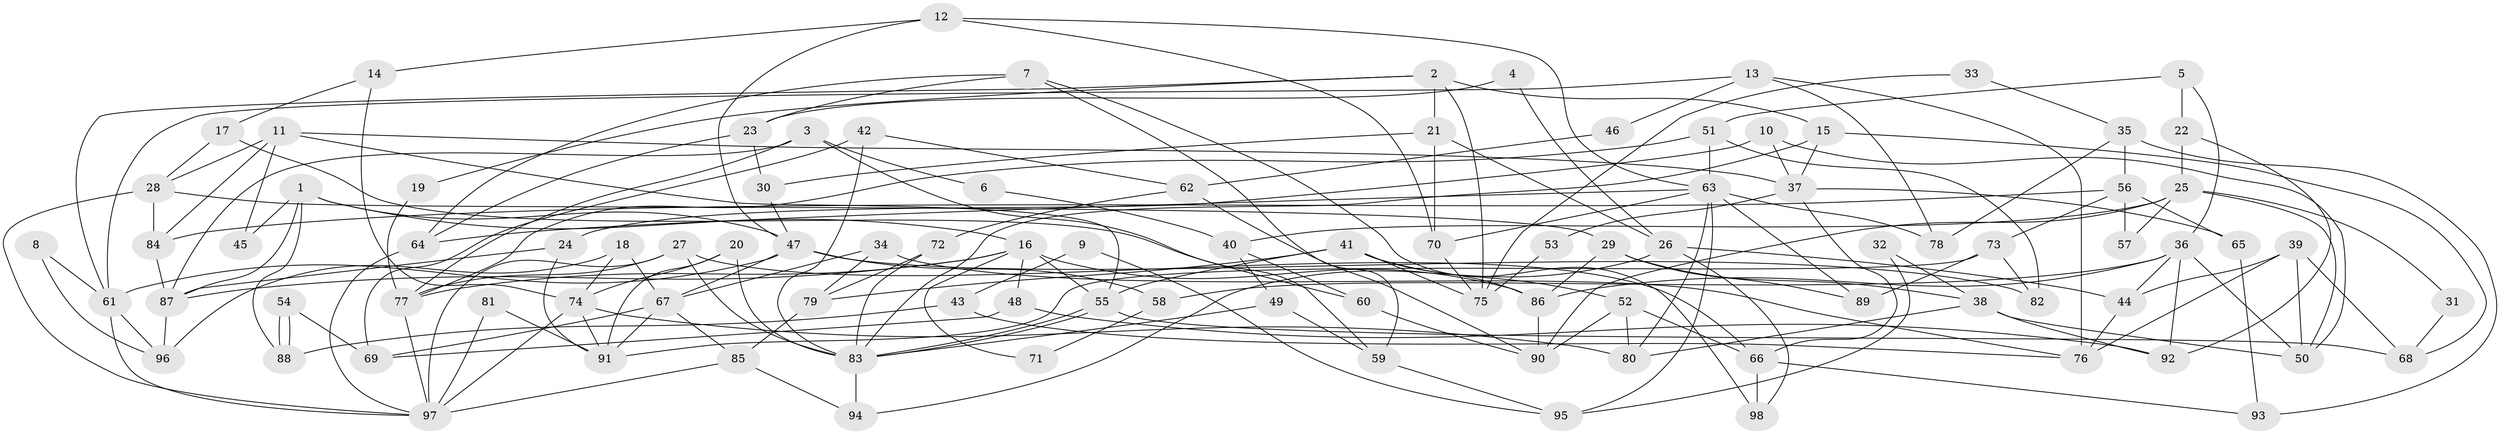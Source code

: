 // Generated by graph-tools (version 1.1) at 2025/11/02/27/25 16:11:19]
// undirected, 98 vertices, 196 edges
graph export_dot {
graph [start="1"]
  node [color=gray90,style=filled];
  1;
  2;
  3;
  4;
  5;
  6;
  7;
  8;
  9;
  10;
  11;
  12;
  13;
  14;
  15;
  16;
  17;
  18;
  19;
  20;
  21;
  22;
  23;
  24;
  25;
  26;
  27;
  28;
  29;
  30;
  31;
  32;
  33;
  34;
  35;
  36;
  37;
  38;
  39;
  40;
  41;
  42;
  43;
  44;
  45;
  46;
  47;
  48;
  49;
  50;
  51;
  52;
  53;
  54;
  55;
  56;
  57;
  58;
  59;
  60;
  61;
  62;
  63;
  64;
  65;
  66;
  67;
  68;
  69;
  70;
  71;
  72;
  73;
  74;
  75;
  76;
  77;
  78;
  79;
  80;
  81;
  82;
  83;
  84;
  85;
  86;
  87;
  88;
  89;
  90;
  91;
  92;
  93;
  94;
  95;
  96;
  97;
  98;
  1 -- 47;
  1 -- 16;
  1 -- 45;
  1 -- 87;
  1 -- 88;
  2 -- 15;
  2 -- 61;
  2 -- 19;
  2 -- 21;
  2 -- 75;
  3 -- 77;
  3 -- 87;
  3 -- 6;
  3 -- 59;
  4 -- 26;
  4 -- 23;
  5 -- 51;
  5 -- 36;
  5 -- 22;
  6 -- 40;
  7 -- 23;
  7 -- 59;
  7 -- 64;
  7 -- 98;
  8 -- 96;
  8 -- 61;
  9 -- 43;
  9 -- 95;
  10 -- 37;
  10 -- 24;
  10 -- 50;
  11 -- 28;
  11 -- 37;
  11 -- 45;
  11 -- 55;
  11 -- 84;
  12 -- 63;
  12 -- 47;
  12 -- 14;
  12 -- 70;
  13 -- 76;
  13 -- 61;
  13 -- 46;
  13 -- 78;
  14 -- 74;
  14 -- 17;
  15 -- 83;
  15 -- 68;
  15 -- 37;
  16 -- 87;
  16 -- 55;
  16 -- 48;
  16 -- 71;
  16 -- 77;
  16 -- 86;
  17 -- 28;
  17 -- 60;
  18 -- 96;
  18 -- 74;
  18 -- 67;
  19 -- 77;
  20 -- 74;
  20 -- 83;
  20 -- 91;
  21 -- 70;
  21 -- 26;
  21 -- 30;
  22 -- 92;
  22 -- 25;
  23 -- 64;
  23 -- 30;
  24 -- 87;
  24 -- 91;
  25 -- 50;
  25 -- 31;
  25 -- 40;
  25 -- 57;
  25 -- 90;
  26 -- 98;
  26 -- 44;
  26 -- 94;
  27 -- 77;
  27 -- 83;
  27 -- 66;
  27 -- 97;
  28 -- 84;
  28 -- 97;
  28 -- 29;
  29 -- 86;
  29 -- 38;
  29 -- 89;
  30 -- 47;
  31 -- 68;
  32 -- 95;
  32 -- 38;
  33 -- 75;
  33 -- 35;
  34 -- 79;
  34 -- 67;
  34 -- 76;
  35 -- 93;
  35 -- 78;
  35 -- 56;
  36 -- 50;
  36 -- 44;
  36 -- 58;
  36 -- 86;
  36 -- 92;
  37 -- 66;
  37 -- 53;
  37 -- 65;
  38 -- 80;
  38 -- 50;
  38 -- 92;
  39 -- 44;
  39 -- 50;
  39 -- 68;
  39 -- 76;
  40 -- 60;
  40 -- 49;
  41 -- 55;
  41 -- 86;
  41 -- 52;
  41 -- 75;
  41 -- 79;
  42 -- 83;
  42 -- 69;
  42 -- 62;
  43 -- 88;
  43 -- 76;
  44 -- 76;
  46 -- 62;
  47 -- 82;
  47 -- 67;
  47 -- 58;
  47 -- 61;
  48 -- 92;
  48 -- 69;
  49 -- 83;
  49 -- 59;
  51 -- 63;
  51 -- 77;
  51 -- 82;
  52 -- 90;
  52 -- 66;
  52 -- 80;
  53 -- 75;
  54 -- 88;
  54 -- 88;
  54 -- 69;
  55 -- 83;
  55 -- 83;
  55 -- 68;
  56 -- 73;
  56 -- 57;
  56 -- 65;
  56 -- 84;
  58 -- 71;
  59 -- 95;
  60 -- 90;
  61 -- 97;
  61 -- 96;
  62 -- 90;
  62 -- 72;
  63 -- 70;
  63 -- 80;
  63 -- 64;
  63 -- 78;
  63 -- 89;
  63 -- 95;
  64 -- 97;
  65 -- 93;
  66 -- 93;
  66 -- 98;
  67 -- 85;
  67 -- 69;
  67 -- 91;
  70 -- 75;
  72 -- 79;
  72 -- 83;
  73 -- 89;
  73 -- 91;
  73 -- 82;
  74 -- 97;
  74 -- 91;
  74 -- 80;
  77 -- 97;
  79 -- 85;
  81 -- 97;
  81 -- 91;
  83 -- 94;
  84 -- 87;
  85 -- 97;
  85 -- 94;
  86 -- 90;
  87 -- 96;
}

